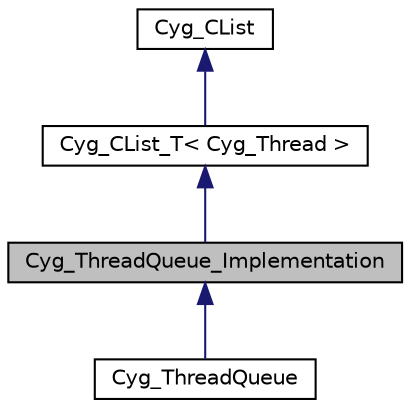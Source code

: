 digraph "Cyg_ThreadQueue_Implementation"
{
  edge [fontname="Helvetica",fontsize="10",labelfontname="Helvetica",labelfontsize="10"];
  node [fontname="Helvetica",fontsize="10",shape=record];
  Node1 [label="Cyg_ThreadQueue_Implementation",height=0.2,width=0.4,color="black", fillcolor="grey75", style="filled" fontcolor="black"];
  Node2 -> Node1 [dir="back",color="midnightblue",fontsize="10",style="solid",fontname="Helvetica"];
  Node2 [label="Cyg_CList_T\< Cyg_Thread \>",height=0.2,width=0.4,color="black", fillcolor="white", style="filled",URL="$class_cyg___c_list___t.html"];
  Node3 -> Node2 [dir="back",color="midnightblue",fontsize="10",style="solid",fontname="Helvetica"];
  Node3 [label="Cyg_CList",height=0.2,width=0.4,color="black", fillcolor="white", style="filled",URL="$class_cyg___c_list.html"];
  Node1 -> Node4 [dir="back",color="midnightblue",fontsize="10",style="solid",fontname="Helvetica"];
  Node4 [label="Cyg_ThreadQueue",height=0.2,width=0.4,color="black", fillcolor="white", style="filled",URL="$class_cyg___thread_queue.html"];
}
